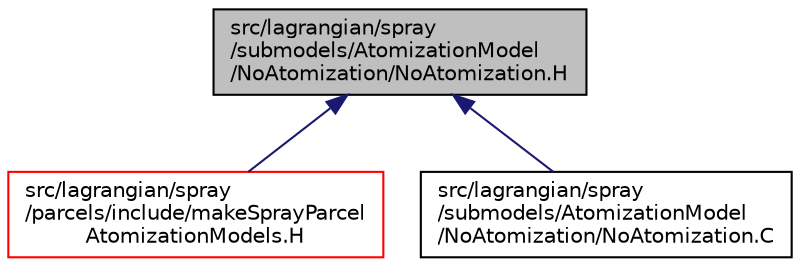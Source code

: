 digraph "src/lagrangian/spray/submodels/AtomizationModel/NoAtomization/NoAtomization.H"
{
  bgcolor="transparent";
  edge [fontname="Helvetica",fontsize="10",labelfontname="Helvetica",labelfontsize="10"];
  node [fontname="Helvetica",fontsize="10",shape=record];
  Node1 [label="src/lagrangian/spray\l/submodels/AtomizationModel\l/NoAtomization/NoAtomization.H",height=0.2,width=0.4,color="black", fillcolor="grey75", style="filled", fontcolor="black"];
  Node1 -> Node2 [dir="back",color="midnightblue",fontsize="10",style="solid",fontname="Helvetica"];
  Node2 [label="src/lagrangian/spray\l/parcels/include/makeSprayParcel\lAtomizationModels.H",height=0.2,width=0.4,color="red",URL="$a07096.html"];
  Node1 -> Node3 [dir="back",color="midnightblue",fontsize="10",style="solid",fontname="Helvetica"];
  Node3 [label="src/lagrangian/spray\l/submodels/AtomizationModel\l/NoAtomization/NoAtomization.C",height=0.2,width=0.4,color="black",URL="$a07113.html"];
}
